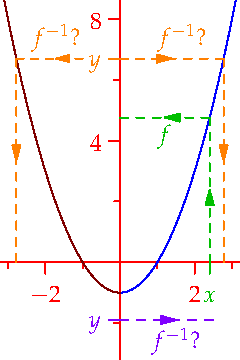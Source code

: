 settings.tex="pdflatex";

texpreamble("\usepackage{amsmath}
\usepackage{amsthm,amssymb}
\usepackage{mathpazo}
\usepackage[svgnames]{xcolor}
");
import graph;


size(120,180,IgnoreAspect);

real f(real x){return x^2-1;}
real g(real x){return sqrt(x+1);}
real h(real x){return -sqrt(x+1);}

path p=graph(f,-3.2,3.2);
draw(graph(f,0,3.1),blue);
draw(graph(f,-3.1,0),brown);

xaxis(-3.2,3.2,red,RightTicks(Ticks=new real[]{-4,-2,2,4},ticks=new real[]{-3,-1,1,3}));
yaxis(-3.2,red,LeftTicks(Ticks=new real[]{4,8,12,16},ticks=new real[]{-2,2,6,10,14}));

real x=2.4;
draw((x,0)--(x,f(x)),dashed+heavygreen,Arrow(Relative(0.5)));
draw(Label("$f$",align=S,Relative(0.5)),(x,f(x))--(0,f(x)),dashed+heavygreen,Arrow(Relative(0.5)));

real y=6.7;
draw(Label("$f^{-1}$?",align=N,Relative(0.6)),(0,y)--(g(y),y),dashed+orange,Arrow(Relative(0.5)));
draw((g(y),y)--(g(y),0),dashed+orange,Arrow(Relative(0.5)));
draw(Label("$f^{-1}$?",align=N,Relative(0.4)),(-1,y)--(h(y),y),dashed+orange,Arrow(Relative(0.4)));
draw((h(y),y)--(h(y),0),dashed+orange,Arrow(Relative(0.5)));

//labelx("$x$",x,heavygreen);
xtick(Label("$x$",align=S),x,S,heavygreen);
//labely("$y$",y,W,orange);
ytick(Label("$y$",align=W),y,W,orange);


draw(Label("$f^{-1}$?",align=S,Relative(0.6)),(0,-1.9)--(2.5,-1.9),dashed+purple,Arrow(Relative(0.6)));

//labely("$y$",-1.9,W,purple);
ytick(Label("$y$",align=W),-1.9,W,purple);


